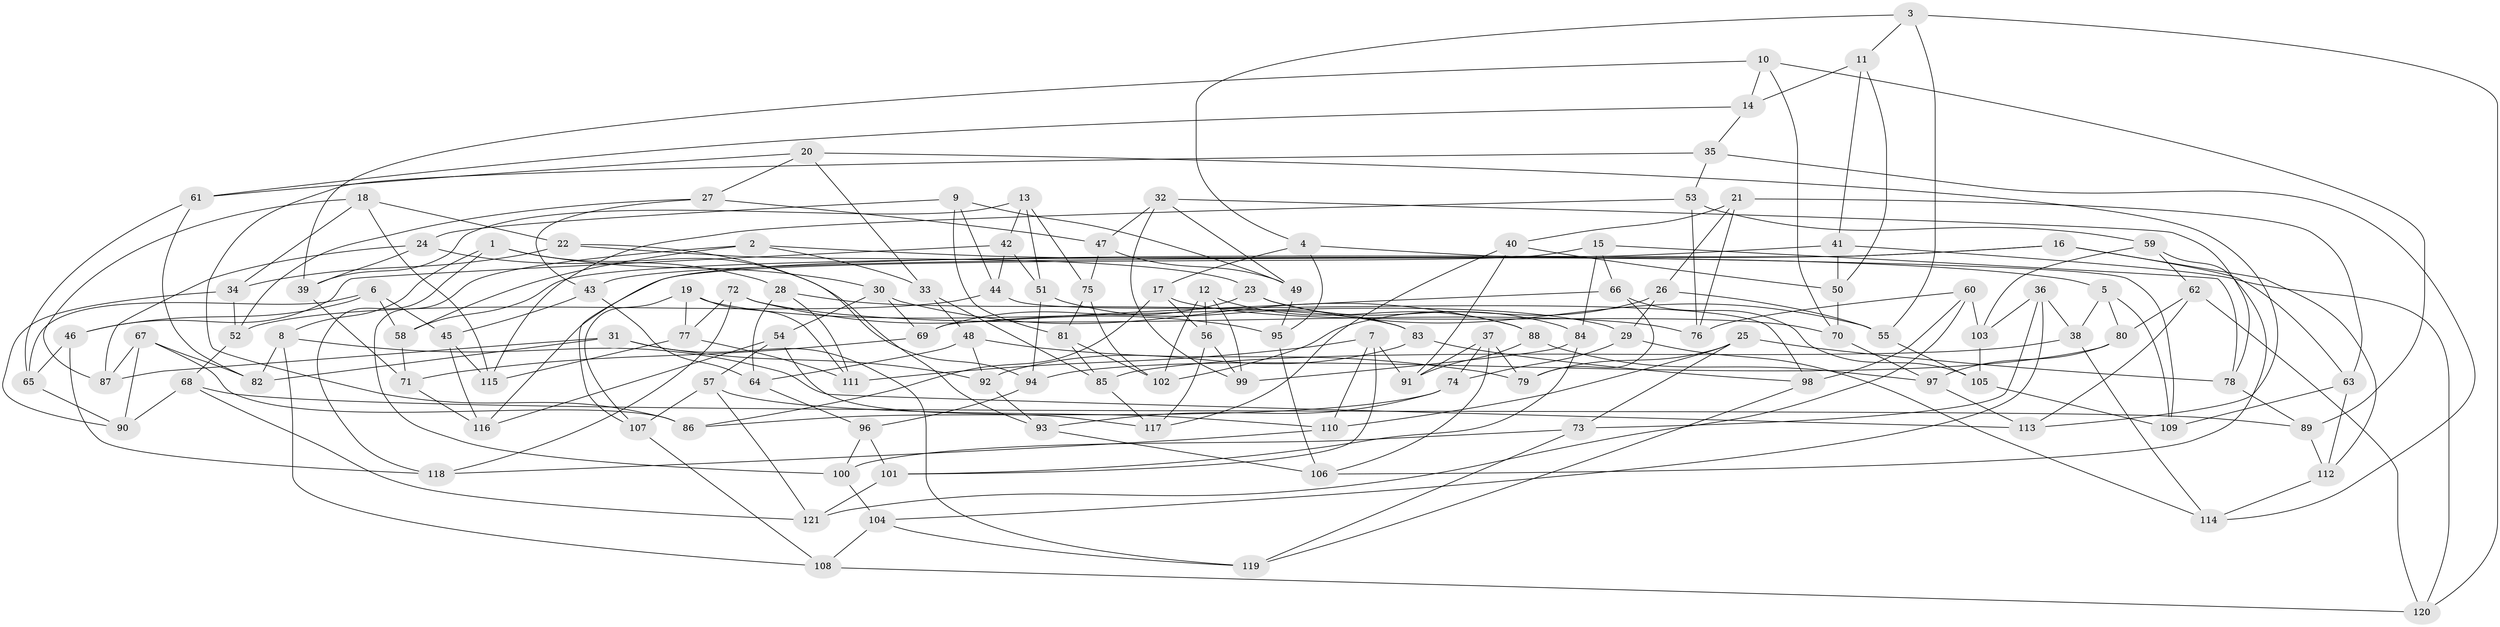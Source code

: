 // coarse degree distribution, {8: 0.2972972972972973, 9: 0.08108108108108109, 5: 0.13513513513513514, 7: 0.24324324324324326, 3: 0.02702702702702703, 6: 0.13513513513513514, 4: 0.08108108108108109}
// Generated by graph-tools (version 1.1) at 2025/38/03/04/25 23:38:12]
// undirected, 121 vertices, 242 edges
graph export_dot {
  node [color=gray90,style=filled];
  1;
  2;
  3;
  4;
  5;
  6;
  7;
  8;
  9;
  10;
  11;
  12;
  13;
  14;
  15;
  16;
  17;
  18;
  19;
  20;
  21;
  22;
  23;
  24;
  25;
  26;
  27;
  28;
  29;
  30;
  31;
  32;
  33;
  34;
  35;
  36;
  37;
  38;
  39;
  40;
  41;
  42;
  43;
  44;
  45;
  46;
  47;
  48;
  49;
  50;
  51;
  52;
  53;
  54;
  55;
  56;
  57;
  58;
  59;
  60;
  61;
  62;
  63;
  64;
  65;
  66;
  67;
  68;
  69;
  70;
  71;
  72;
  73;
  74;
  75;
  76;
  77;
  78;
  79;
  80;
  81;
  82;
  83;
  84;
  85;
  86;
  87;
  88;
  89;
  90;
  91;
  92;
  93;
  94;
  95;
  96;
  97;
  98;
  99;
  100;
  101;
  102;
  103;
  104;
  105;
  106;
  107;
  108;
  109;
  110;
  111;
  112;
  113;
  114;
  115;
  116;
  117;
  118;
  119;
  120;
  121;
  1 -- 8;
  1 -- 94;
  1 -- 30;
  1 -- 118;
  2 -- 5;
  2 -- 58;
  2 -- 100;
  2 -- 33;
  3 -- 55;
  3 -- 11;
  3 -- 4;
  3 -- 120;
  4 -- 95;
  4 -- 109;
  4 -- 17;
  5 -- 80;
  5 -- 109;
  5 -- 38;
  6 -- 45;
  6 -- 58;
  6 -- 65;
  6 -- 46;
  7 -- 101;
  7 -- 110;
  7 -- 91;
  7 -- 111;
  8 -- 108;
  8 -- 82;
  8 -- 113;
  9 -- 49;
  9 -- 81;
  9 -- 24;
  9 -- 44;
  10 -- 14;
  10 -- 70;
  10 -- 89;
  10 -- 39;
  11 -- 50;
  11 -- 14;
  11 -- 41;
  12 -- 88;
  12 -- 102;
  12 -- 99;
  12 -- 56;
  13 -- 39;
  13 -- 51;
  13 -- 42;
  13 -- 75;
  14 -- 61;
  14 -- 35;
  15 -- 66;
  15 -- 84;
  15 -- 107;
  15 -- 78;
  16 -- 116;
  16 -- 112;
  16 -- 43;
  16 -- 63;
  17 -- 70;
  17 -- 56;
  17 -- 86;
  18 -- 34;
  18 -- 115;
  18 -- 22;
  18 -- 87;
  19 -- 29;
  19 -- 107;
  19 -- 77;
  19 -- 111;
  20 -- 113;
  20 -- 27;
  20 -- 33;
  20 -- 61;
  21 -- 63;
  21 -- 76;
  21 -- 26;
  21 -- 40;
  22 -- 23;
  22 -- 93;
  22 -- 34;
  23 -- 84;
  23 -- 69;
  23 -- 55;
  24 -- 28;
  24 -- 39;
  24 -- 87;
  25 -- 73;
  25 -- 79;
  25 -- 78;
  25 -- 110;
  26 -- 29;
  26 -- 55;
  26 -- 102;
  27 -- 43;
  27 -- 52;
  27 -- 47;
  28 -- 111;
  28 -- 64;
  28 -- 83;
  29 -- 114;
  29 -- 74;
  30 -- 54;
  30 -- 69;
  30 -- 88;
  31 -- 92;
  31 -- 82;
  31 -- 119;
  31 -- 87;
  32 -- 49;
  32 -- 99;
  32 -- 47;
  32 -- 78;
  33 -- 48;
  33 -- 85;
  34 -- 52;
  34 -- 90;
  35 -- 86;
  35 -- 53;
  35 -- 114;
  36 -- 103;
  36 -- 104;
  36 -- 38;
  36 -- 73;
  37 -- 91;
  37 -- 74;
  37 -- 106;
  37 -- 79;
  38 -- 85;
  38 -- 114;
  39 -- 71;
  40 -- 50;
  40 -- 117;
  40 -- 91;
  41 -- 58;
  41 -- 120;
  41 -- 50;
  42 -- 51;
  42 -- 46;
  42 -- 44;
  43 -- 64;
  43 -- 45;
  44 -- 52;
  44 -- 98;
  45 -- 116;
  45 -- 115;
  46 -- 118;
  46 -- 65;
  47 -- 49;
  47 -- 75;
  48 -- 92;
  48 -- 79;
  48 -- 64;
  49 -- 95;
  50 -- 70;
  51 -- 94;
  51 -- 83;
  52 -- 68;
  53 -- 76;
  53 -- 115;
  53 -- 59;
  54 -- 117;
  54 -- 57;
  54 -- 116;
  55 -- 105;
  56 -- 117;
  56 -- 99;
  57 -- 110;
  57 -- 121;
  57 -- 107;
  58 -- 71;
  59 -- 103;
  59 -- 62;
  59 -- 106;
  60 -- 98;
  60 -- 76;
  60 -- 103;
  60 -- 121;
  61 -- 82;
  61 -- 65;
  62 -- 113;
  62 -- 120;
  62 -- 80;
  63 -- 109;
  63 -- 112;
  64 -- 96;
  65 -- 90;
  66 -- 105;
  66 -- 79;
  66 -- 69;
  67 -- 87;
  67 -- 90;
  67 -- 86;
  67 -- 82;
  68 -- 89;
  68 -- 90;
  68 -- 121;
  69 -- 71;
  70 -- 97;
  71 -- 116;
  72 -- 118;
  72 -- 76;
  72 -- 95;
  72 -- 77;
  73 -- 119;
  73 -- 100;
  74 -- 86;
  74 -- 93;
  75 -- 81;
  75 -- 102;
  77 -- 111;
  77 -- 115;
  78 -- 89;
  80 -- 97;
  80 -- 94;
  81 -- 102;
  81 -- 85;
  83 -- 92;
  83 -- 98;
  84 -- 99;
  84 -- 101;
  85 -- 117;
  88 -- 97;
  88 -- 91;
  89 -- 112;
  92 -- 93;
  93 -- 106;
  94 -- 96;
  95 -- 106;
  96 -- 101;
  96 -- 100;
  97 -- 113;
  98 -- 119;
  100 -- 104;
  101 -- 121;
  103 -- 105;
  104 -- 119;
  104 -- 108;
  105 -- 109;
  107 -- 108;
  108 -- 120;
  110 -- 118;
  112 -- 114;
}
